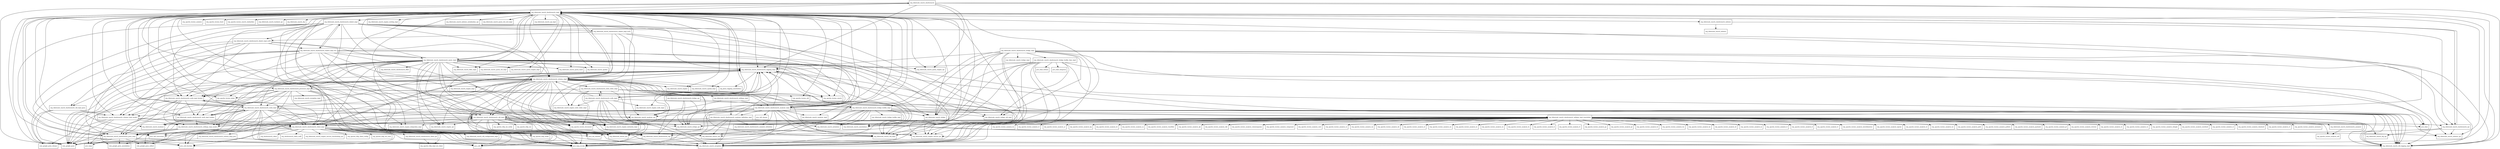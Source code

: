 digraph hibernate_search_elasticsearch_5_10_3_Final_package_dependencies {
  node [shape = box, fontsize=10.0];
  org_hibernate_search_elasticsearch -> com_google_gson;
  org_hibernate_search_elasticsearch -> java_lang_invoke;
  org_hibernate_search_elasticsearch -> org_hibernate_search_elasticsearch_impl;
  org_hibernate_search_elasticsearch -> org_hibernate_search_elasticsearch_logging_impl;
  org_hibernate_search_elasticsearch -> org_hibernate_search_exception;
  org_hibernate_search_elasticsearch -> org_hibernate_search_query_engine_spi;
  org_hibernate_search_elasticsearch -> org_hibernate_search_util_impl;
  org_hibernate_search_elasticsearch -> org_hibernate_search_util_logging_impl;
  org_hibernate_search_elasticsearch_analyzer -> org_apache_lucene_analysis_util;
  org_hibernate_search_elasticsearch_analyzer_definition_impl -> com_google_gson;
  org_hibernate_search_elasticsearch_analyzer_definition_impl -> java_lang_invoke;
  org_hibernate_search_elasticsearch_analyzer_definition_impl -> org_hibernate_search_elasticsearch_analyzer_definition;
  org_hibernate_search_elasticsearch_analyzer_definition_impl -> org_hibernate_search_elasticsearch_logging_impl;
  org_hibernate_search_elasticsearch_analyzer_definition_impl -> org_hibernate_search_elasticsearch_settings_impl_model;
  org_hibernate_search_elasticsearch_analyzer_definition_impl -> org_hibernate_search_exception;
  org_hibernate_search_elasticsearch_analyzer_definition_impl -> org_hibernate_search_util;
  org_hibernate_search_elasticsearch_analyzer_definition_impl -> org_hibernate_search_util_logging_impl;
  org_hibernate_search_elasticsearch_analyzer_impl -> java_lang_invoke;
  org_hibernate_search_elasticsearch_analyzer_impl -> java_util;
  org_hibernate_search_elasticsearch_analyzer_impl -> java_util_function;
  org_hibernate_search_elasticsearch_analyzer_impl -> java_util_stream;
  org_hibernate_search_elasticsearch_analyzer_impl -> org_hibernate_search_analyzer_impl;
  org_hibernate_search_elasticsearch_analyzer_impl -> org_hibernate_search_analyzer_spi;
  org_hibernate_search_elasticsearch_analyzer_impl -> org_hibernate_search_annotations;
  org_hibernate_search_elasticsearch_analyzer_impl -> org_hibernate_search_elasticsearch_analyzer_definition;
  org_hibernate_search_elasticsearch_analyzer_impl -> org_hibernate_search_elasticsearch_analyzer_definition_impl;
  org_hibernate_search_elasticsearch_analyzer_impl -> org_hibernate_search_elasticsearch_logging_impl;
  org_hibernate_search_elasticsearch_analyzer_impl -> org_hibernate_search_elasticsearch_settings_impl_model;
  org_hibernate_search_elasticsearch_analyzer_impl -> org_hibernate_search_elasticsearch_settings_impl_translation;
  org_hibernate_search_elasticsearch_analyzer_impl -> org_hibernate_search_engine_service_spi;
  org_hibernate_search_elasticsearch_analyzer_impl -> org_hibernate_search_exception;
  org_hibernate_search_elasticsearch_analyzer_impl -> org_hibernate_search_util_impl;
  org_hibernate_search_elasticsearch_analyzer_impl -> org_hibernate_search_util_logging_impl;
  org_hibernate_search_elasticsearch_bridge_builtin_impl -> java_lang_invoke;
  org_hibernate_search_elasticsearch_bridge_builtin_impl -> org_apache_lucene_document;
  org_hibernate_search_elasticsearch_bridge_builtin_impl -> org_hibernate_search_annotations;
  org_hibernate_search_elasticsearch_bridge_builtin_impl -> org_hibernate_search_bridge;
  org_hibernate_search_elasticsearch_bridge_builtin_impl -> org_hibernate_search_bridge_builtin_impl;
  org_hibernate_search_elasticsearch_bridge_builtin_impl -> org_hibernate_search_bridge_spi;
  org_hibernate_search_elasticsearch_bridge_builtin_impl -> org_hibernate_search_bridge_util_impl;
  org_hibernate_search_elasticsearch_bridge_builtin_impl -> org_hibernate_search_elasticsearch_cfg;
  org_hibernate_search_elasticsearch_bridge_builtin_impl -> org_hibernate_search_elasticsearch_logging_impl;
  org_hibernate_search_elasticsearch_bridge_builtin_impl -> org_hibernate_search_elasticsearch_util_impl;
  org_hibernate_search_elasticsearch_bridge_builtin_impl -> org_hibernate_search_metadata;
  org_hibernate_search_elasticsearch_bridge_builtin_impl -> org_hibernate_search_util;
  org_hibernate_search_elasticsearch_bridge_builtin_impl -> org_hibernate_search_util_logging_impl;
  org_hibernate_search_elasticsearch_bridge_builtin_time_impl -> java_lang_invoke;
  org_hibernate_search_elasticsearch_bridge_builtin_time_impl -> java_time;
  org_hibernate_search_elasticsearch_bridge_builtin_time_impl -> java_time_format;
  org_hibernate_search_elasticsearch_bridge_builtin_time_impl -> java_time_temporal;
  org_hibernate_search_elasticsearch_bridge_builtin_time_impl -> org_hibernate_search_bridge;
  org_hibernate_search_elasticsearch_bridge_builtin_time_impl -> org_hibernate_search_bridge_spi;
  org_hibernate_search_elasticsearch_bridge_builtin_time_impl -> org_hibernate_search_bridge_util_impl;
  org_hibernate_search_elasticsearch_bridge_builtin_time_impl -> org_hibernate_search_elasticsearch_logging_impl;
  org_hibernate_search_elasticsearch_bridge_builtin_time_impl -> org_hibernate_search_exception;
  org_hibernate_search_elasticsearch_bridge_builtin_time_impl -> org_hibernate_search_metadata;
  org_hibernate_search_elasticsearch_bridge_builtin_time_impl -> org_hibernate_search_util_impl;
  org_hibernate_search_elasticsearch_bridge_builtin_time_impl -> org_hibernate_search_util_logging_impl;
  org_hibernate_search_elasticsearch_bridge_impl -> java_lang_invoke;
  org_hibernate_search_elasticsearch_bridge_impl -> java_time;
  org_hibernate_search_elasticsearch_bridge_impl -> org_hibernate_search_annotations;
  org_hibernate_search_elasticsearch_bridge_impl -> org_hibernate_search_bridge;
  org_hibernate_search_elasticsearch_bridge_impl -> org_hibernate_search_bridge_impl;
  org_hibernate_search_elasticsearch_bridge_impl -> org_hibernate_search_bridge_spi;
  org_hibernate_search_elasticsearch_bridge_impl -> org_hibernate_search_bridge_util_impl;
  org_hibernate_search_elasticsearch_bridge_impl -> org_hibernate_search_elasticsearch_bridge_builtin_impl;
  org_hibernate_search_elasticsearch_bridge_impl -> org_hibernate_search_elasticsearch_bridge_builtin_time_impl;
  org_hibernate_search_elasticsearch_bridge_impl -> org_hibernate_search_elasticsearch_logging_impl;
  org_hibernate_search_elasticsearch_bridge_impl -> org_hibernate_search_elasticsearch_spi;
  org_hibernate_search_elasticsearch_bridge_impl -> org_hibernate_search_exception;
  org_hibernate_search_elasticsearch_bridge_impl -> org_hibernate_search_indexes_spi;
  org_hibernate_search_elasticsearch_bridge_impl -> org_hibernate_search_util_impl;
  org_hibernate_search_elasticsearch_bridge_impl -> org_hibernate_search_util_logging_impl;
  org_hibernate_search_elasticsearch_bridge_spi -> org_hibernate_search_bridge_spi;
  org_hibernate_search_elasticsearch_bridge_spi -> org_hibernate_search_elasticsearch_bridge_builtin_impl;
  org_hibernate_search_elasticsearch_bridge_spi -> org_hibernate_search_elasticsearch_cfg;
  org_hibernate_search_elasticsearch_bridge_spi -> org_hibernate_search_engine_metadata_impl;
  org_hibernate_search_elasticsearch_cfg -> java_lang_invoke;
  org_hibernate_search_elasticsearch_cfg -> org_hibernate_search_elasticsearch_logging_impl;
  org_hibernate_search_elasticsearch_cfg -> org_hibernate_search_exception;
  org_hibernate_search_elasticsearch_cfg -> org_hibernate_search_util_logging_impl;
  org_hibernate_search_elasticsearch_client_impl -> com_google_gson;
  org_hibernate_search_elasticsearch_client_impl -> java_lang_invoke;
  org_hibernate_search_elasticsearch_client_impl -> java_nio_charset;
  org_hibernate_search_elasticsearch_client_impl -> java_util;
  org_hibernate_search_elasticsearch_client_impl -> java_util_concurrent;
  org_hibernate_search_elasticsearch_client_impl -> java_util_function;
  org_hibernate_search_elasticsearch_client_impl -> org_apache_http_client_config;
  org_hibernate_search_elasticsearch_client_impl -> org_apache_http_entity;
  org_hibernate_search_elasticsearch_client_impl -> org_apache_http_impl_nio_client;
  org_hibernate_search_elasticsearch_client_impl -> org_apache_http_nio_conn;
  org_hibernate_search_elasticsearch_client_impl -> org_elasticsearch_client;
  org_hibernate_search_elasticsearch_client_impl -> org_elasticsearch_client_sniff;
  org_hibernate_search_elasticsearch_client_impl -> org_hibernate_search_elasticsearch_cfg;
  org_hibernate_search_elasticsearch_client_impl -> org_hibernate_search_elasticsearch_client_spi;
  org_hibernate_search_elasticsearch_client_impl -> org_hibernate_search_elasticsearch_gson_impl;
  org_hibernate_search_elasticsearch_client_impl -> org_hibernate_search_elasticsearch_logging_impl;
  org_hibernate_search_elasticsearch_client_impl -> org_hibernate_search_elasticsearch_util_impl;
  org_hibernate_search_elasticsearch_client_impl -> org_hibernate_search_engine_service_classloading_spi;
  org_hibernate_search_elasticsearch_client_impl -> org_hibernate_search_engine_service_spi;
  org_hibernate_search_elasticsearch_client_impl -> org_hibernate_search_exception;
  org_hibernate_search_elasticsearch_client_impl -> org_hibernate_search_spi;
  org_hibernate_search_elasticsearch_client_impl -> org_hibernate_search_util;
  org_hibernate_search_elasticsearch_client_impl -> org_hibernate_search_util_configuration_impl;
  org_hibernate_search_elasticsearch_client_impl -> org_hibernate_search_util_impl;
  org_hibernate_search_elasticsearch_client_impl -> org_hibernate_search_util_logging_impl;
  org_hibernate_search_elasticsearch_client_spi -> org_apache_http_impl_nio_client;
  org_hibernate_search_elasticsearch_dialect_impl -> com_google_gson;
  org_hibernate_search_elasticsearch_dialect_impl -> java_lang_invoke;
  org_hibernate_search_elasticsearch_dialect_impl -> java_util;
  org_hibernate_search_elasticsearch_dialect_impl -> java_util_concurrent;
  org_hibernate_search_elasticsearch_dialect_impl -> org_hibernate_search_elasticsearch_analyzer_impl;
  org_hibernate_search_elasticsearch_dialect_impl -> org_hibernate_search_elasticsearch_client_impl;
  org_hibernate_search_elasticsearch_dialect_impl -> org_hibernate_search_elasticsearch_dialect_impl_es2;
  org_hibernate_search_elasticsearch_dialect_impl -> org_hibernate_search_elasticsearch_dialect_impl_es50;
  org_hibernate_search_elasticsearch_dialect_impl -> org_hibernate_search_elasticsearch_dialect_impl_es52;
  org_hibernate_search_elasticsearch_dialect_impl -> org_hibernate_search_elasticsearch_gson_impl;
  org_hibernate_search_elasticsearch_dialect_impl -> org_hibernate_search_elasticsearch_logging_impl;
  org_hibernate_search_elasticsearch_dialect_impl -> org_hibernate_search_elasticsearch_query_impl;
  org_hibernate_search_elasticsearch_dialect_impl -> org_hibernate_search_elasticsearch_schema_impl;
  org_hibernate_search_elasticsearch_dialect_impl -> org_hibernate_search_elasticsearch_util_impl;
  org_hibernate_search_elasticsearch_dialect_impl -> org_hibernate_search_elasticsearch_work_impl_factory;
  org_hibernate_search_elasticsearch_dialect_impl -> org_hibernate_search_engine_service_spi;
  org_hibernate_search_elasticsearch_dialect_impl -> org_hibernate_search_exception;
  org_hibernate_search_elasticsearch_dialect_impl -> org_hibernate_search_util_logging_impl;
  org_hibernate_search_elasticsearch_dialect_impl_es2 -> com_google_gson;
  org_hibernate_search_elasticsearch_dialect_impl_es2 -> java_lang_invoke;
  org_hibernate_search_elasticsearch_dialect_impl_es2 -> org_hibernate_search_analyzer_spi;
  org_hibernate_search_elasticsearch_dialect_impl_es2 -> org_hibernate_search_elasticsearch_analyzer_impl;
  org_hibernate_search_elasticsearch_dialect_impl_es2 -> org_hibernate_search_elasticsearch_cfg;
  org_hibernate_search_elasticsearch_dialect_impl_es2 -> org_hibernate_search_elasticsearch_dialect_impl;
  org_hibernate_search_elasticsearch_dialect_impl_es2 -> org_hibernate_search_elasticsearch_gson_impl;
  org_hibernate_search_elasticsearch_dialect_impl_es2 -> org_hibernate_search_elasticsearch_query_impl;
  org_hibernate_search_elasticsearch_dialect_impl_es2 -> org_hibernate_search_elasticsearch_schema_impl;
  org_hibernate_search_elasticsearch_dialect_impl_es2 -> org_hibernate_search_elasticsearch_schema_impl_model;
  org_hibernate_search_elasticsearch_dialect_impl_es2 -> org_hibernate_search_elasticsearch_util_impl_gson;
  org_hibernate_search_elasticsearch_dialect_impl_es2 -> org_hibernate_search_elasticsearch_work_impl_factory;
  org_hibernate_search_elasticsearch_dialect_impl_es2 -> org_hibernate_search_engine_service_spi;
  org_hibernate_search_elasticsearch_dialect_impl_es50 -> com_google_gson;
  org_hibernate_search_elasticsearch_dialect_impl_es50 -> org_hibernate_search_elasticsearch_dialect_impl_es2;
  org_hibernate_search_elasticsearch_dialect_impl_es50 -> org_hibernate_search_elasticsearch_gson_impl;
  org_hibernate_search_elasticsearch_dialect_impl_es50 -> org_hibernate_search_elasticsearch_query_impl;
  org_hibernate_search_elasticsearch_dialect_impl_es50 -> org_hibernate_search_elasticsearch_schema_impl;
  org_hibernate_search_elasticsearch_dialect_impl_es50 -> org_hibernate_search_elasticsearch_schema_impl_model;
  org_hibernate_search_elasticsearch_dialect_impl_es50 -> org_hibernate_search_elasticsearch_util_impl_gson;
  org_hibernate_search_elasticsearch_dialect_impl_es50 -> org_hibernate_search_elasticsearch_work_impl_factory;
  org_hibernate_search_elasticsearch_dialect_impl_es52 -> java_lang_invoke;
  org_hibernate_search_elasticsearch_dialect_impl_es52 -> org_hibernate_search_analyzer_spi;
  org_hibernate_search_elasticsearch_dialect_impl_es52 -> org_hibernate_search_elasticsearch_analyzer_impl;
  org_hibernate_search_elasticsearch_dialect_impl_es52 -> org_hibernate_search_elasticsearch_dialect_impl_es50;
  org_hibernate_search_elasticsearch_dialect_impl_es52 -> org_hibernate_search_elasticsearch_schema_impl;
  org_hibernate_search_elasticsearch_dialect_impl_es52 -> org_hibernate_search_engine_service_spi;
  org_hibernate_search_elasticsearch_gson_impl -> com_google_gson;
  org_hibernate_search_elasticsearch_gson_impl -> com_google_gson_annotations;
  org_hibernate_search_elasticsearch_gson_impl -> com_google_gson_reflect;
  org_hibernate_search_elasticsearch_gson_impl -> com_google_gson_stream;
  org_hibernate_search_elasticsearch_gson_impl -> java_lang;
  org_hibernate_search_elasticsearch_gson_impl -> java_lang_invoke;
  org_hibernate_search_elasticsearch_gson_impl -> java_util;
  org_hibernate_search_elasticsearch_gson_impl -> java_util_function;
  org_hibernate_search_elasticsearch_gson_impl -> org_hibernate_search_elasticsearch_impl;
  org_hibernate_search_elasticsearch_gson_impl -> org_hibernate_search_elasticsearch_util_impl;
  org_hibernate_search_elasticsearch_gson_impl -> org_hibernate_search_exception;
  org_hibernate_search_elasticsearch_impl -> com_google_gson;
  org_hibernate_search_elasticsearch_impl -> java_lang_invoke;
  org_hibernate_search_elasticsearch_impl -> java_util_concurrent;
  org_hibernate_search_elasticsearch_impl -> java_util_function;
  org_hibernate_search_elasticsearch_impl -> org_apache_lucene_analysis;
  org_hibernate_search_elasticsearch_impl -> org_apache_lucene_document;
  org_hibernate_search_elasticsearch_impl -> org_apache_lucene_facet;
  org_hibernate_search_elasticsearch_impl -> org_apache_lucene_index;
  org_hibernate_search_elasticsearch_impl -> org_apache_lucene_search;
  org_hibernate_search_elasticsearch_impl -> org_apache_lucene_search_similarities;
  org_hibernate_search_elasticsearch_impl -> org_apache_lucene_util;
  org_hibernate_search_elasticsearch_impl -> org_hibernate_search_analyzer_impl;
  org_hibernate_search_elasticsearch_impl -> org_hibernate_search_analyzer_spi;
  org_hibernate_search_elasticsearch_impl -> org_hibernate_search_backend;
  org_hibernate_search_elasticsearch_impl -> org_hibernate_search_backend_spi;
  org_hibernate_search_elasticsearch_impl -> org_hibernate_search_bridge;
  org_hibernate_search_elasticsearch_impl -> org_hibernate_search_bridge_spi;
  org_hibernate_search_elasticsearch_impl -> org_hibernate_search_cfg;
  org_hibernate_search_elasticsearch_impl -> org_hibernate_search_elasticsearch_analyzer_impl;
  org_hibernate_search_elasticsearch_impl -> org_hibernate_search_elasticsearch_cfg;
  org_hibernate_search_elasticsearch_impl -> org_hibernate_search_elasticsearch_client_impl;
  org_hibernate_search_elasticsearch_impl -> org_hibernate_search_elasticsearch_dialect_impl;
  org_hibernate_search_elasticsearch_impl -> org_hibernate_search_elasticsearch_gson_impl;
  org_hibernate_search_elasticsearch_impl -> org_hibernate_search_elasticsearch_indexes;
  org_hibernate_search_elasticsearch_impl -> org_hibernate_search_elasticsearch_logging_impl;
  org_hibernate_search_elasticsearch_impl -> org_hibernate_search_elasticsearch_nulls_impl;
  org_hibernate_search_elasticsearch_impl -> org_hibernate_search_elasticsearch_processor_impl;
  org_hibernate_search_elasticsearch_impl -> org_hibernate_search_elasticsearch_query_impl;
  org_hibernate_search_elasticsearch_impl -> org_hibernate_search_elasticsearch_schema_impl;
  org_hibernate_search_elasticsearch_impl -> org_hibernate_search_elasticsearch_schema_impl_model;
  org_hibernate_search_elasticsearch_impl -> org_hibernate_search_elasticsearch_spi;
  org_hibernate_search_elasticsearch_impl -> org_hibernate_search_elasticsearch_util_impl;
  org_hibernate_search_elasticsearch_impl -> org_hibernate_search_elasticsearch_work_impl;
  org_hibernate_search_elasticsearch_impl -> org_hibernate_search_elasticsearch_work_impl_builder;
  org_hibernate_search_elasticsearch_impl -> org_hibernate_search_elasticsearch_work_impl_factory;
  org_hibernate_search_elasticsearch_impl -> org_hibernate_search_engine;
  org_hibernate_search_elasticsearch_impl -> org_hibernate_search_engine_integration_impl;
  org_hibernate_search_elasticsearch_impl -> org_hibernate_search_engine_metadata_impl;
  org_hibernate_search_elasticsearch_impl -> org_hibernate_search_engine_nesting_impl;
  org_hibernate_search_elasticsearch_impl -> org_hibernate_search_engine_nulls_impl;
  org_hibernate_search_elasticsearch_impl -> org_hibernate_search_engine_service_spi;
  org_hibernate_search_elasticsearch_impl -> org_hibernate_search_engine_spi;
  org_hibernate_search_elasticsearch_impl -> org_hibernate_search_exception;
  org_hibernate_search_elasticsearch_impl -> org_hibernate_search_filter_impl;
  org_hibernate_search_elasticsearch_impl -> org_hibernate_search_indexes_serialization_spi;
  org_hibernate_search_elasticsearch_impl -> org_hibernate_search_indexes_spi;
  org_hibernate_search_elasticsearch_impl -> org_hibernate_search_query_dsl_impl;
  org_hibernate_search_elasticsearch_impl -> org_hibernate_search_query_dsl_sort_impl;
  org_hibernate_search_elasticsearch_impl -> org_hibernate_search_query_engine_impl;
  org_hibernate_search_elasticsearch_impl -> org_hibernate_search_query_engine_spi;
  org_hibernate_search_elasticsearch_impl -> org_hibernate_search_query_facet;
  org_hibernate_search_elasticsearch_impl -> org_hibernate_search_spatial;
  org_hibernate_search_elasticsearch_impl -> org_hibernate_search_spatial_impl;
  org_hibernate_search_elasticsearch_impl -> org_hibernate_search_spi;
  org_hibernate_search_elasticsearch_impl -> org_hibernate_search_spi_impl;
  org_hibernate_search_elasticsearch_impl -> org_hibernate_search_util;
  org_hibernate_search_elasticsearch_impl -> org_hibernate_search_util_configuration_impl;
  org_hibernate_search_elasticsearch_impl -> org_hibernate_search_util_impl;
  org_hibernate_search_elasticsearch_impl -> org_hibernate_search_util_logging_impl;
  org_hibernate_search_elasticsearch_indexes -> org_hibernate_search_elasticsearch_spi;
  org_hibernate_search_elasticsearch_indexes -> org_hibernate_search_indexes;
  org_hibernate_search_elasticsearch_logging_impl -> com_google_gson;
  org_hibernate_search_elasticsearch_logging_impl -> org_apache_lucene_search;
  org_hibernate_search_elasticsearch_logging_impl -> org_hibernate_search_analyzer_spi;
  org_hibernate_search_elasticsearch_logging_impl -> org_hibernate_search_elasticsearch_client_impl;
  org_hibernate_search_elasticsearch_logging_impl -> org_hibernate_search_elasticsearch_schema_impl;
  org_hibernate_search_elasticsearch_logging_impl -> org_hibernate_search_elasticsearch_util_impl;
  org_hibernate_search_elasticsearch_logging_impl -> org_hibernate_search_exception;
  org_hibernate_search_elasticsearch_logging_impl -> org_hibernate_search_spi;
  org_hibernate_search_elasticsearch_logging_impl -> org_hibernate_search_util_logging_impl;
  org_hibernate_search_elasticsearch_logging_impl -> org_jboss_logging_annotations;
  org_hibernate_search_elasticsearch_nulls_codec_impl -> org_apache_lucene_document;
  org_hibernate_search_elasticsearch_nulls_codec_impl -> org_apache_lucene_index;
  org_hibernate_search_elasticsearch_nulls_codec_impl -> org_apache_lucene_search;
  org_hibernate_search_elasticsearch_nulls_codec_impl -> org_apache_lucene_util;
  org_hibernate_search_elasticsearch_nulls_codec_impl -> org_hibernate_search_bridge;
  org_hibernate_search_elasticsearch_nulls_codec_impl -> org_hibernate_search_bridge_spi;
  org_hibernate_search_elasticsearch_nulls_codec_impl -> org_hibernate_search_elasticsearch_nulls_impl;
  org_hibernate_search_elasticsearch_nulls_codec_impl -> org_hibernate_search_engine_nulls_codec_impl;
  org_hibernate_search_elasticsearch_nulls_impl -> java_lang_invoke;
  org_hibernate_search_elasticsearch_nulls_impl -> org_hibernate_search_bridge_spi;
  org_hibernate_search_elasticsearch_nulls_impl -> org_hibernate_search_elasticsearch_impl;
  org_hibernate_search_elasticsearch_nulls_impl -> org_hibernate_search_elasticsearch_logging_impl;
  org_hibernate_search_elasticsearch_nulls_impl -> org_hibernate_search_elasticsearch_nulls_codec_impl;
  org_hibernate_search_elasticsearch_nulls_impl -> org_hibernate_search_elasticsearch_schema_impl;
  org_hibernate_search_elasticsearch_nulls_impl -> org_hibernate_search_engine_metadata_impl;
  org_hibernate_search_elasticsearch_nulls_impl -> org_hibernate_search_engine_nulls_codec_impl;
  org_hibernate_search_elasticsearch_nulls_impl -> org_hibernate_search_engine_nulls_impl;
  org_hibernate_search_elasticsearch_nulls_impl -> org_hibernate_search_exception;
  org_hibernate_search_elasticsearch_nulls_impl -> org_hibernate_search_spi;
  org_hibernate_search_elasticsearch_nulls_impl -> org_hibernate_search_util_logging_impl;
  org_hibernate_search_elasticsearch_processor_impl -> java_lang;
  org_hibernate_search_elasticsearch_processor_impl -> java_lang_invoke;
  org_hibernate_search_elasticsearch_processor_impl -> java_util_concurrent;
  org_hibernate_search_elasticsearch_processor_impl -> java_util_function;
  org_hibernate_search_elasticsearch_processor_impl -> org_hibernate_search_backend;
  org_hibernate_search_elasticsearch_processor_impl -> org_hibernate_search_elasticsearch_client_impl;
  org_hibernate_search_elasticsearch_processor_impl -> org_hibernate_search_elasticsearch_gson_impl;
  org_hibernate_search_elasticsearch_processor_impl -> org_hibernate_search_elasticsearch_logging_impl;
  org_hibernate_search_elasticsearch_processor_impl -> org_hibernate_search_elasticsearch_work_impl;
  org_hibernate_search_elasticsearch_processor_impl -> org_hibernate_search_elasticsearch_work_impl_builder;
  org_hibernate_search_elasticsearch_processor_impl -> org_hibernate_search_elasticsearch_work_impl_factory;
  org_hibernate_search_elasticsearch_processor_impl -> org_hibernate_search_exception;
  org_hibernate_search_elasticsearch_processor_impl -> org_hibernate_search_exception_impl;
  org_hibernate_search_elasticsearch_processor_impl -> org_hibernate_search_spi;
  org_hibernate_search_elasticsearch_processor_impl -> org_hibernate_search_util_impl;
  org_hibernate_search_elasticsearch_processor_impl -> org_hibernate_search_util_logging_impl;
  org_hibernate_search_elasticsearch_query_impl -> com_google_gson;
  org_hibernate_search_elasticsearch_query_impl -> java_lang;
  org_hibernate_search_elasticsearch_query_impl -> java_lang_invoke;
  org_hibernate_search_elasticsearch_query_impl -> org_apache_lucene_document;
  org_hibernate_search_elasticsearch_query_impl -> org_apache_lucene_index;
  org_hibernate_search_elasticsearch_query_impl -> org_apache_lucene_search;
  org_hibernate_search_elasticsearch_query_impl -> org_hibernate_search_bridge;
  org_hibernate_search_elasticsearch_query_impl -> org_hibernate_search_bridge_spi;
  org_hibernate_search_elasticsearch_query_impl -> org_hibernate_search_bridge_util_impl;
  org_hibernate_search_elasticsearch_query_impl -> org_hibernate_search_elasticsearch;
  org_hibernate_search_elasticsearch_query_impl -> org_hibernate_search_elasticsearch_client_impl;
  org_hibernate_search_elasticsearch_query_impl -> org_hibernate_search_elasticsearch_filter;
  org_hibernate_search_elasticsearch_query_impl -> org_hibernate_search_elasticsearch_impl;
  org_hibernate_search_elasticsearch_query_impl -> org_hibernate_search_elasticsearch_logging_impl;
  org_hibernate_search_elasticsearch_query_impl -> org_hibernate_search_elasticsearch_processor_impl;
  org_hibernate_search_elasticsearch_query_impl -> org_hibernate_search_elasticsearch_util_impl;
  org_hibernate_search_elasticsearch_query_impl -> org_hibernate_search_elasticsearch_work_impl;
  org_hibernate_search_elasticsearch_query_impl -> org_hibernate_search_elasticsearch_work_impl_builder;
  org_hibernate_search_elasticsearch_query_impl -> org_hibernate_search_elasticsearch_work_impl_factory;
  org_hibernate_search_elasticsearch_query_impl -> org_hibernate_search_engine_impl;
  org_hibernate_search_elasticsearch_query_impl -> org_hibernate_search_engine_integration_impl;
  org_hibernate_search_elasticsearch_query_impl -> org_hibernate_search_engine_metadata_impl;
  org_hibernate_search_elasticsearch_query_impl -> org_hibernate_search_engine_spi;
  org_hibernate_search_elasticsearch_query_impl -> org_hibernate_search_exception;
  org_hibernate_search_elasticsearch_query_impl -> org_hibernate_search_filter_impl;
  org_hibernate_search_elasticsearch_query_impl -> org_hibernate_search_indexes_spi;
  org_hibernate_search_elasticsearch_query_impl -> org_hibernate_search_query_dsl_impl;
  org_hibernate_search_elasticsearch_query_impl -> org_hibernate_search_query_engine_impl;
  org_hibernate_search_elasticsearch_query_impl -> org_hibernate_search_query_engine_spi;
  org_hibernate_search_elasticsearch_query_impl -> org_hibernate_search_query_facet;
  org_hibernate_search_elasticsearch_query_impl -> org_hibernate_search_spatial;
  org_hibernate_search_elasticsearch_query_impl -> org_hibernate_search_spi;
  org_hibernate_search_elasticsearch_query_impl -> org_hibernate_search_util_impl;
  org_hibernate_search_elasticsearch_query_impl -> org_hibernate_search_util_logging_impl;
  org_hibernate_search_elasticsearch_schema_impl -> com_google_gson;
  org_hibernate_search_elasticsearch_schema_impl -> java_lang_invoke;
  org_hibernate_search_elasticsearch_schema_impl -> java_util;
  org_hibernate_search_elasticsearch_schema_impl -> org_apache_lucene_document;
  org_hibernate_search_elasticsearch_schema_impl -> org_hibernate_search_analyzer_spi;
  org_hibernate_search_elasticsearch_schema_impl -> org_hibernate_search_annotations;
  org_hibernate_search_elasticsearch_schema_impl -> org_hibernate_search_bridge_spi;
  org_hibernate_search_elasticsearch_schema_impl -> org_hibernate_search_elasticsearch_analyzer_impl;
  org_hibernate_search_elasticsearch_schema_impl -> org_hibernate_search_elasticsearch_bridge_builtin_impl;
  org_hibernate_search_elasticsearch_schema_impl -> org_hibernate_search_elasticsearch_cfg;
  org_hibernate_search_elasticsearch_schema_impl -> org_hibernate_search_elasticsearch_client_impl;
  org_hibernate_search_elasticsearch_schema_impl -> org_hibernate_search_elasticsearch_impl;
  org_hibernate_search_elasticsearch_schema_impl -> org_hibernate_search_elasticsearch_logging_impl;
  org_hibernate_search_elasticsearch_schema_impl -> org_hibernate_search_elasticsearch_nulls_codec_impl;
  org_hibernate_search_elasticsearch_schema_impl -> org_hibernate_search_elasticsearch_processor_impl;
  org_hibernate_search_elasticsearch_schema_impl -> org_hibernate_search_elasticsearch_schema_impl_json;
  org_hibernate_search_elasticsearch_schema_impl -> org_hibernate_search_elasticsearch_schema_impl_model;
  org_hibernate_search_elasticsearch_schema_impl -> org_hibernate_search_elasticsearch_settings_impl;
  org_hibernate_search_elasticsearch_schema_impl -> org_hibernate_search_elasticsearch_settings_impl_model;
  org_hibernate_search_elasticsearch_schema_impl -> org_hibernate_search_elasticsearch_util_impl;
  org_hibernate_search_elasticsearch_schema_impl -> org_hibernate_search_elasticsearch_work_impl;
  org_hibernate_search_elasticsearch_schema_impl -> org_hibernate_search_elasticsearch_work_impl_builder;
  org_hibernate_search_elasticsearch_schema_impl -> org_hibernate_search_elasticsearch_work_impl_factory;
  org_hibernate_search_elasticsearch_schema_impl -> org_hibernate_search_engine;
  org_hibernate_search_elasticsearch_schema_impl -> org_hibernate_search_engine_impl;
  org_hibernate_search_elasticsearch_schema_impl -> org_hibernate_search_engine_metadata_impl;
  org_hibernate_search_elasticsearch_schema_impl -> org_hibernate_search_engine_nulls_codec_impl;
  org_hibernate_search_elasticsearch_schema_impl -> org_hibernate_search_engine_spi;
  org_hibernate_search_elasticsearch_schema_impl -> org_hibernate_search_exception;
  org_hibernate_search_elasticsearch_schema_impl -> org_hibernate_search_spatial_impl;
  org_hibernate_search_elasticsearch_schema_impl -> org_hibernate_search_spi;
  org_hibernate_search_elasticsearch_schema_impl -> org_hibernate_search_util_impl;
  org_hibernate_search_elasticsearch_schema_impl -> org_hibernate_search_util_logging_impl;
  org_hibernate_search_elasticsearch_schema_impl -> org_jboss_logging_annotations;
  org_hibernate_search_elasticsearch_schema_impl_json -> com_google_gson;
  org_hibernate_search_elasticsearch_schema_impl_json -> java_util;
  org_hibernate_search_elasticsearch_schema_impl_model -> com_google_gson;
  org_hibernate_search_elasticsearch_schema_impl_model -> com_google_gson_annotations;
  org_hibernate_search_elasticsearch_schema_impl_model -> com_google_gson_stream;
  org_hibernate_search_elasticsearch_schema_impl_model -> org_hibernate_search_elasticsearch_client_impl;
  org_hibernate_search_elasticsearch_schema_impl_model -> org_hibernate_search_elasticsearch_settings_impl_model;
  org_hibernate_search_elasticsearch_schema_impl_model -> org_hibernate_search_util;
  org_hibernate_search_elasticsearch_settings_impl -> org_hibernate_search_elasticsearch_analyzer_definition_impl;
  org_hibernate_search_elasticsearch_settings_impl -> org_hibernate_search_elasticsearch_analyzer_impl;
  org_hibernate_search_elasticsearch_settings_impl -> org_hibernate_search_elasticsearch_settings_impl_model;
  org_hibernate_search_elasticsearch_settings_impl_model -> com_google_gson;
  org_hibernate_search_elasticsearch_settings_impl_model -> com_google_gson_annotations;
  org_hibernate_search_elasticsearch_settings_impl_model -> com_google_gson_reflect;
  org_hibernate_search_elasticsearch_settings_impl_model -> org_hibernate_search_elasticsearch_gson_impl;
  org_hibernate_search_elasticsearch_settings_impl_translation -> com_google_gson;
  org_hibernate_search_elasticsearch_settings_impl_translation -> java_lang_invoke;
  org_hibernate_search_elasticsearch_settings_impl_translation -> java_nio_charset;
  org_hibernate_search_elasticsearch_settings_impl_translation -> org_apache_lucene_analysis_ar;
  org_hibernate_search_elasticsearch_settings_impl_translation -> org_apache_lucene_analysis_bg;
  org_hibernate_search_elasticsearch_settings_impl_translation -> org_apache_lucene_analysis_br;
  org_hibernate_search_elasticsearch_settings_impl_translation -> org_apache_lucene_analysis_ca;
  org_hibernate_search_elasticsearch_settings_impl_translation -> org_apache_lucene_analysis_charfilter;
  org_hibernate_search_elasticsearch_settings_impl_translation -> org_apache_lucene_analysis_cjk;
  org_hibernate_search_elasticsearch_settings_impl_translation -> org_apache_lucene_analysis_ckb;
  org_hibernate_search_elasticsearch_settings_impl_translation -> org_apache_lucene_analysis_commongrams;
  org_hibernate_search_elasticsearch_settings_impl_translation -> org_apache_lucene_analysis_compound;
  org_hibernate_search_elasticsearch_settings_impl_translation -> org_apache_lucene_analysis_core;
  org_hibernate_search_elasticsearch_settings_impl_translation -> org_apache_lucene_analysis_cz;
  org_hibernate_search_elasticsearch_settings_impl_translation -> org_apache_lucene_analysis_da;
  org_hibernate_search_elasticsearch_settings_impl_translation -> org_apache_lucene_analysis_de;
  org_hibernate_search_elasticsearch_settings_impl_translation -> org_apache_lucene_analysis_el;
  org_hibernate_search_elasticsearch_settings_impl_translation -> org_apache_lucene_analysis_en;
  org_hibernate_search_elasticsearch_settings_impl_translation -> org_apache_lucene_analysis_es;
  org_hibernate_search_elasticsearch_settings_impl_translation -> org_apache_lucene_analysis_eu;
  org_hibernate_search_elasticsearch_settings_impl_translation -> org_apache_lucene_analysis_fa;
  org_hibernate_search_elasticsearch_settings_impl_translation -> org_apache_lucene_analysis_fi;
  org_hibernate_search_elasticsearch_settings_impl_translation -> org_apache_lucene_analysis_fr;
  org_hibernate_search_elasticsearch_settings_impl_translation -> org_apache_lucene_analysis_ga;
  org_hibernate_search_elasticsearch_settings_impl_translation -> org_apache_lucene_analysis_gl;
  org_hibernate_search_elasticsearch_settings_impl_translation -> org_apache_lucene_analysis_hi;
  org_hibernate_search_elasticsearch_settings_impl_translation -> org_apache_lucene_analysis_hu;
  org_hibernate_search_elasticsearch_settings_impl_translation -> org_apache_lucene_analysis_hy;
  org_hibernate_search_elasticsearch_settings_impl_translation -> org_apache_lucene_analysis_id;
  org_hibernate_search_elasticsearch_settings_impl_translation -> org_apache_lucene_analysis_in;
  org_hibernate_search_elasticsearch_settings_impl_translation -> org_apache_lucene_analysis_it;
  org_hibernate_search_elasticsearch_settings_impl_translation -> org_apache_lucene_analysis_lt;
  org_hibernate_search_elasticsearch_settings_impl_translation -> org_apache_lucene_analysis_lv;
  org_hibernate_search_elasticsearch_settings_impl_translation -> org_apache_lucene_analysis_miscellaneous;
  org_hibernate_search_elasticsearch_settings_impl_translation -> org_apache_lucene_analysis_ngram;
  org_hibernate_search_elasticsearch_settings_impl_translation -> org_apache_lucene_analysis_nl;
  org_hibernate_search_elasticsearch_settings_impl_translation -> org_apache_lucene_analysis_no;
  org_hibernate_search_elasticsearch_settings_impl_translation -> org_apache_lucene_analysis_path;
  org_hibernate_search_elasticsearch_settings_impl_translation -> org_apache_lucene_analysis_pattern;
  org_hibernate_search_elasticsearch_settings_impl_translation -> org_apache_lucene_analysis_payloads;
  org_hibernate_search_elasticsearch_settings_impl_translation -> org_apache_lucene_analysis_pt;
  org_hibernate_search_elasticsearch_settings_impl_translation -> org_apache_lucene_analysis_reverse;
  org_hibernate_search_elasticsearch_settings_impl_translation -> org_apache_lucene_analysis_ro;
  org_hibernate_search_elasticsearch_settings_impl_translation -> org_apache_lucene_analysis_ru;
  org_hibernate_search_elasticsearch_settings_impl_translation -> org_apache_lucene_analysis_shingle;
  org_hibernate_search_elasticsearch_settings_impl_translation -> org_apache_lucene_analysis_snowball;
  org_hibernate_search_elasticsearch_settings_impl_translation -> org_apache_lucene_analysis_sr;
  org_hibernate_search_elasticsearch_settings_impl_translation -> org_apache_lucene_analysis_standard;
  org_hibernate_search_elasticsearch_settings_impl_translation -> org_apache_lucene_analysis_sv;
  org_hibernate_search_elasticsearch_settings_impl_translation -> org_apache_lucene_analysis_synonym;
  org_hibernate_search_elasticsearch_settings_impl_translation -> org_apache_lucene_analysis_th;
  org_hibernate_search_elasticsearch_settings_impl_translation -> org_apache_lucene_analysis_tr;
  org_hibernate_search_elasticsearch_settings_impl_translation -> org_apache_lucene_analysis_util;
  org_hibernate_search_elasticsearch_settings_impl_translation -> org_hibernate_search_annotations;
  org_hibernate_search_elasticsearch_settings_impl_translation -> org_hibernate_search_cfg_spi;
  org_hibernate_search_elasticsearch_settings_impl_translation -> org_hibernate_search_elasticsearch_analyzer;
  org_hibernate_search_elasticsearch_settings_impl_translation -> org_hibernate_search_elasticsearch_impl;
  org_hibernate_search_elasticsearch_settings_impl_translation -> org_hibernate_search_elasticsearch_logging_impl;
  org_hibernate_search_elasticsearch_settings_impl_translation -> org_hibernate_search_elasticsearch_settings_impl_model;
  org_hibernate_search_elasticsearch_settings_impl_translation -> org_hibernate_search_engine_service_spi;
  org_hibernate_search_elasticsearch_settings_impl_translation -> org_hibernate_search_exception;
  org_hibernate_search_elasticsearch_settings_impl_translation -> org_hibernate_search_spi;
  org_hibernate_search_elasticsearch_settings_impl_translation -> org_hibernate_search_util_impl;
  org_hibernate_search_elasticsearch_settings_impl_translation -> org_hibernate_search_util_logging_impl;
  org_hibernate_search_elasticsearch_spi -> org_hibernate_search_cfg_spi;
  org_hibernate_search_elasticsearch_spi -> org_hibernate_search_elasticsearch_impl;
  org_hibernate_search_elasticsearch_spi -> org_hibernate_search_engine_service_spi;
  org_hibernate_search_elasticsearch_spi -> org_hibernate_search_indexes_spi;
  org_hibernate_search_elasticsearch_util_impl -> com_google_gson;
  org_hibernate_search_elasticsearch_util_impl -> java_nio_charset;
  org_hibernate_search_elasticsearch_util_impl -> java_time;
  org_hibernate_search_elasticsearch_util_impl -> java_util;
  org_hibernate_search_elasticsearch_util_impl -> org_apache_http_entity;
  org_hibernate_search_elasticsearch_util_impl -> org_apache_http_nio;
  org_hibernate_search_elasticsearch_util_impl -> org_apache_http_nio_entity;
  org_hibernate_search_elasticsearch_util_impl -> org_apache_lucene_document;
  org_hibernate_search_elasticsearch_util_impl -> org_hibernate_search_bridge_spi;
  org_hibernate_search_elasticsearch_util_impl -> org_hibernate_search_elasticsearch_client_impl;
  org_hibernate_search_elasticsearch_util_impl -> org_hibernate_search_elasticsearch_spi;
  org_hibernate_search_elasticsearch_util_impl -> org_hibernate_search_engine_integration_impl;
  org_hibernate_search_elasticsearch_util_impl -> org_hibernate_search_engine_metadata_impl;
  org_hibernate_search_elasticsearch_util_impl -> org_hibernate_search_engine_spi;
  org_hibernate_search_elasticsearch_util_impl -> org_hibernate_search_exception;
  org_hibernate_search_elasticsearch_util_impl -> org_hibernate_search_indexes_spi;
  org_hibernate_search_elasticsearch_util_impl -> org_hibernate_search_metadata;
  org_hibernate_search_elasticsearch_util_impl -> org_hibernate_search_spi;
  org_hibernate_search_elasticsearch_util_impl_gson -> com_google_gson;
  org_hibernate_search_elasticsearch_util_impl_gson -> com_google_gson_stream;
  org_hibernate_search_elasticsearch_util_impl_gson -> org_hibernate_search_elasticsearch_schema_impl_model;
  org_hibernate_search_elasticsearch_work_impl -> com_google_gson;
  org_hibernate_search_elasticsearch_work_impl -> com_google_gson_reflect;
  org_hibernate_search_elasticsearch_work_impl -> java_lang_invoke;
  org_hibernate_search_elasticsearch_work_impl -> java_util;
  org_hibernate_search_elasticsearch_work_impl -> java_util_concurrent;
  org_hibernate_search_elasticsearch_work_impl -> java_util_function;
  org_hibernate_search_elasticsearch_work_impl -> org_hibernate_search_backend;
  org_hibernate_search_elasticsearch_work_impl -> org_hibernate_search_elasticsearch_cfg;
  org_hibernate_search_elasticsearch_work_impl -> org_hibernate_search_elasticsearch_client_impl;
  org_hibernate_search_elasticsearch_work_impl -> org_hibernate_search_elasticsearch_gson_impl;
  org_hibernate_search_elasticsearch_work_impl -> org_hibernate_search_elasticsearch_impl;
  org_hibernate_search_elasticsearch_work_impl -> org_hibernate_search_elasticsearch_logging_impl;
  org_hibernate_search_elasticsearch_work_impl -> org_hibernate_search_elasticsearch_schema_impl_model;
  org_hibernate_search_elasticsearch_work_impl -> org_hibernate_search_elasticsearch_settings_impl_model;
  org_hibernate_search_elasticsearch_work_impl -> org_hibernate_search_elasticsearch_util_impl;
  org_hibernate_search_elasticsearch_work_impl -> org_hibernate_search_elasticsearch_work_impl_builder;
  org_hibernate_search_elasticsearch_work_impl -> org_hibernate_search_elasticsearch_work_impl_factory;
  org_hibernate_search_elasticsearch_work_impl -> org_hibernate_search_exception;
  org_hibernate_search_elasticsearch_work_impl -> org_hibernate_search_util_impl;
  org_hibernate_search_elasticsearch_work_impl -> org_hibernate_search_util_logging_impl;
  org_hibernate_search_elasticsearch_work_impl_builder -> org_hibernate_search_backend;
  org_hibernate_search_elasticsearch_work_impl_builder -> org_hibernate_search_elasticsearch_client_impl;
  org_hibernate_search_elasticsearch_work_impl_builder -> org_hibernate_search_elasticsearch_settings_impl_model;
  org_hibernate_search_elasticsearch_work_impl_builder -> org_hibernate_search_elasticsearch_work_impl;
  org_hibernate_search_elasticsearch_work_impl_factory -> com_google_gson;
  org_hibernate_search_elasticsearch_work_impl_factory -> org_hibernate_search_elasticsearch_cfg;
  org_hibernate_search_elasticsearch_work_impl_factory -> org_hibernate_search_elasticsearch_client_impl;
  org_hibernate_search_elasticsearch_work_impl_factory -> org_hibernate_search_elasticsearch_gson_impl;
  org_hibernate_search_elasticsearch_work_impl_factory -> org_hibernate_search_elasticsearch_schema_impl_model;
  org_hibernate_search_elasticsearch_work_impl_factory -> org_hibernate_search_elasticsearch_settings_impl_model;
  org_hibernate_search_elasticsearch_work_impl_factory -> org_hibernate_search_elasticsearch_work_impl;
  org_hibernate_search_elasticsearch_work_impl_factory -> org_hibernate_search_elasticsearch_work_impl_builder;
}
